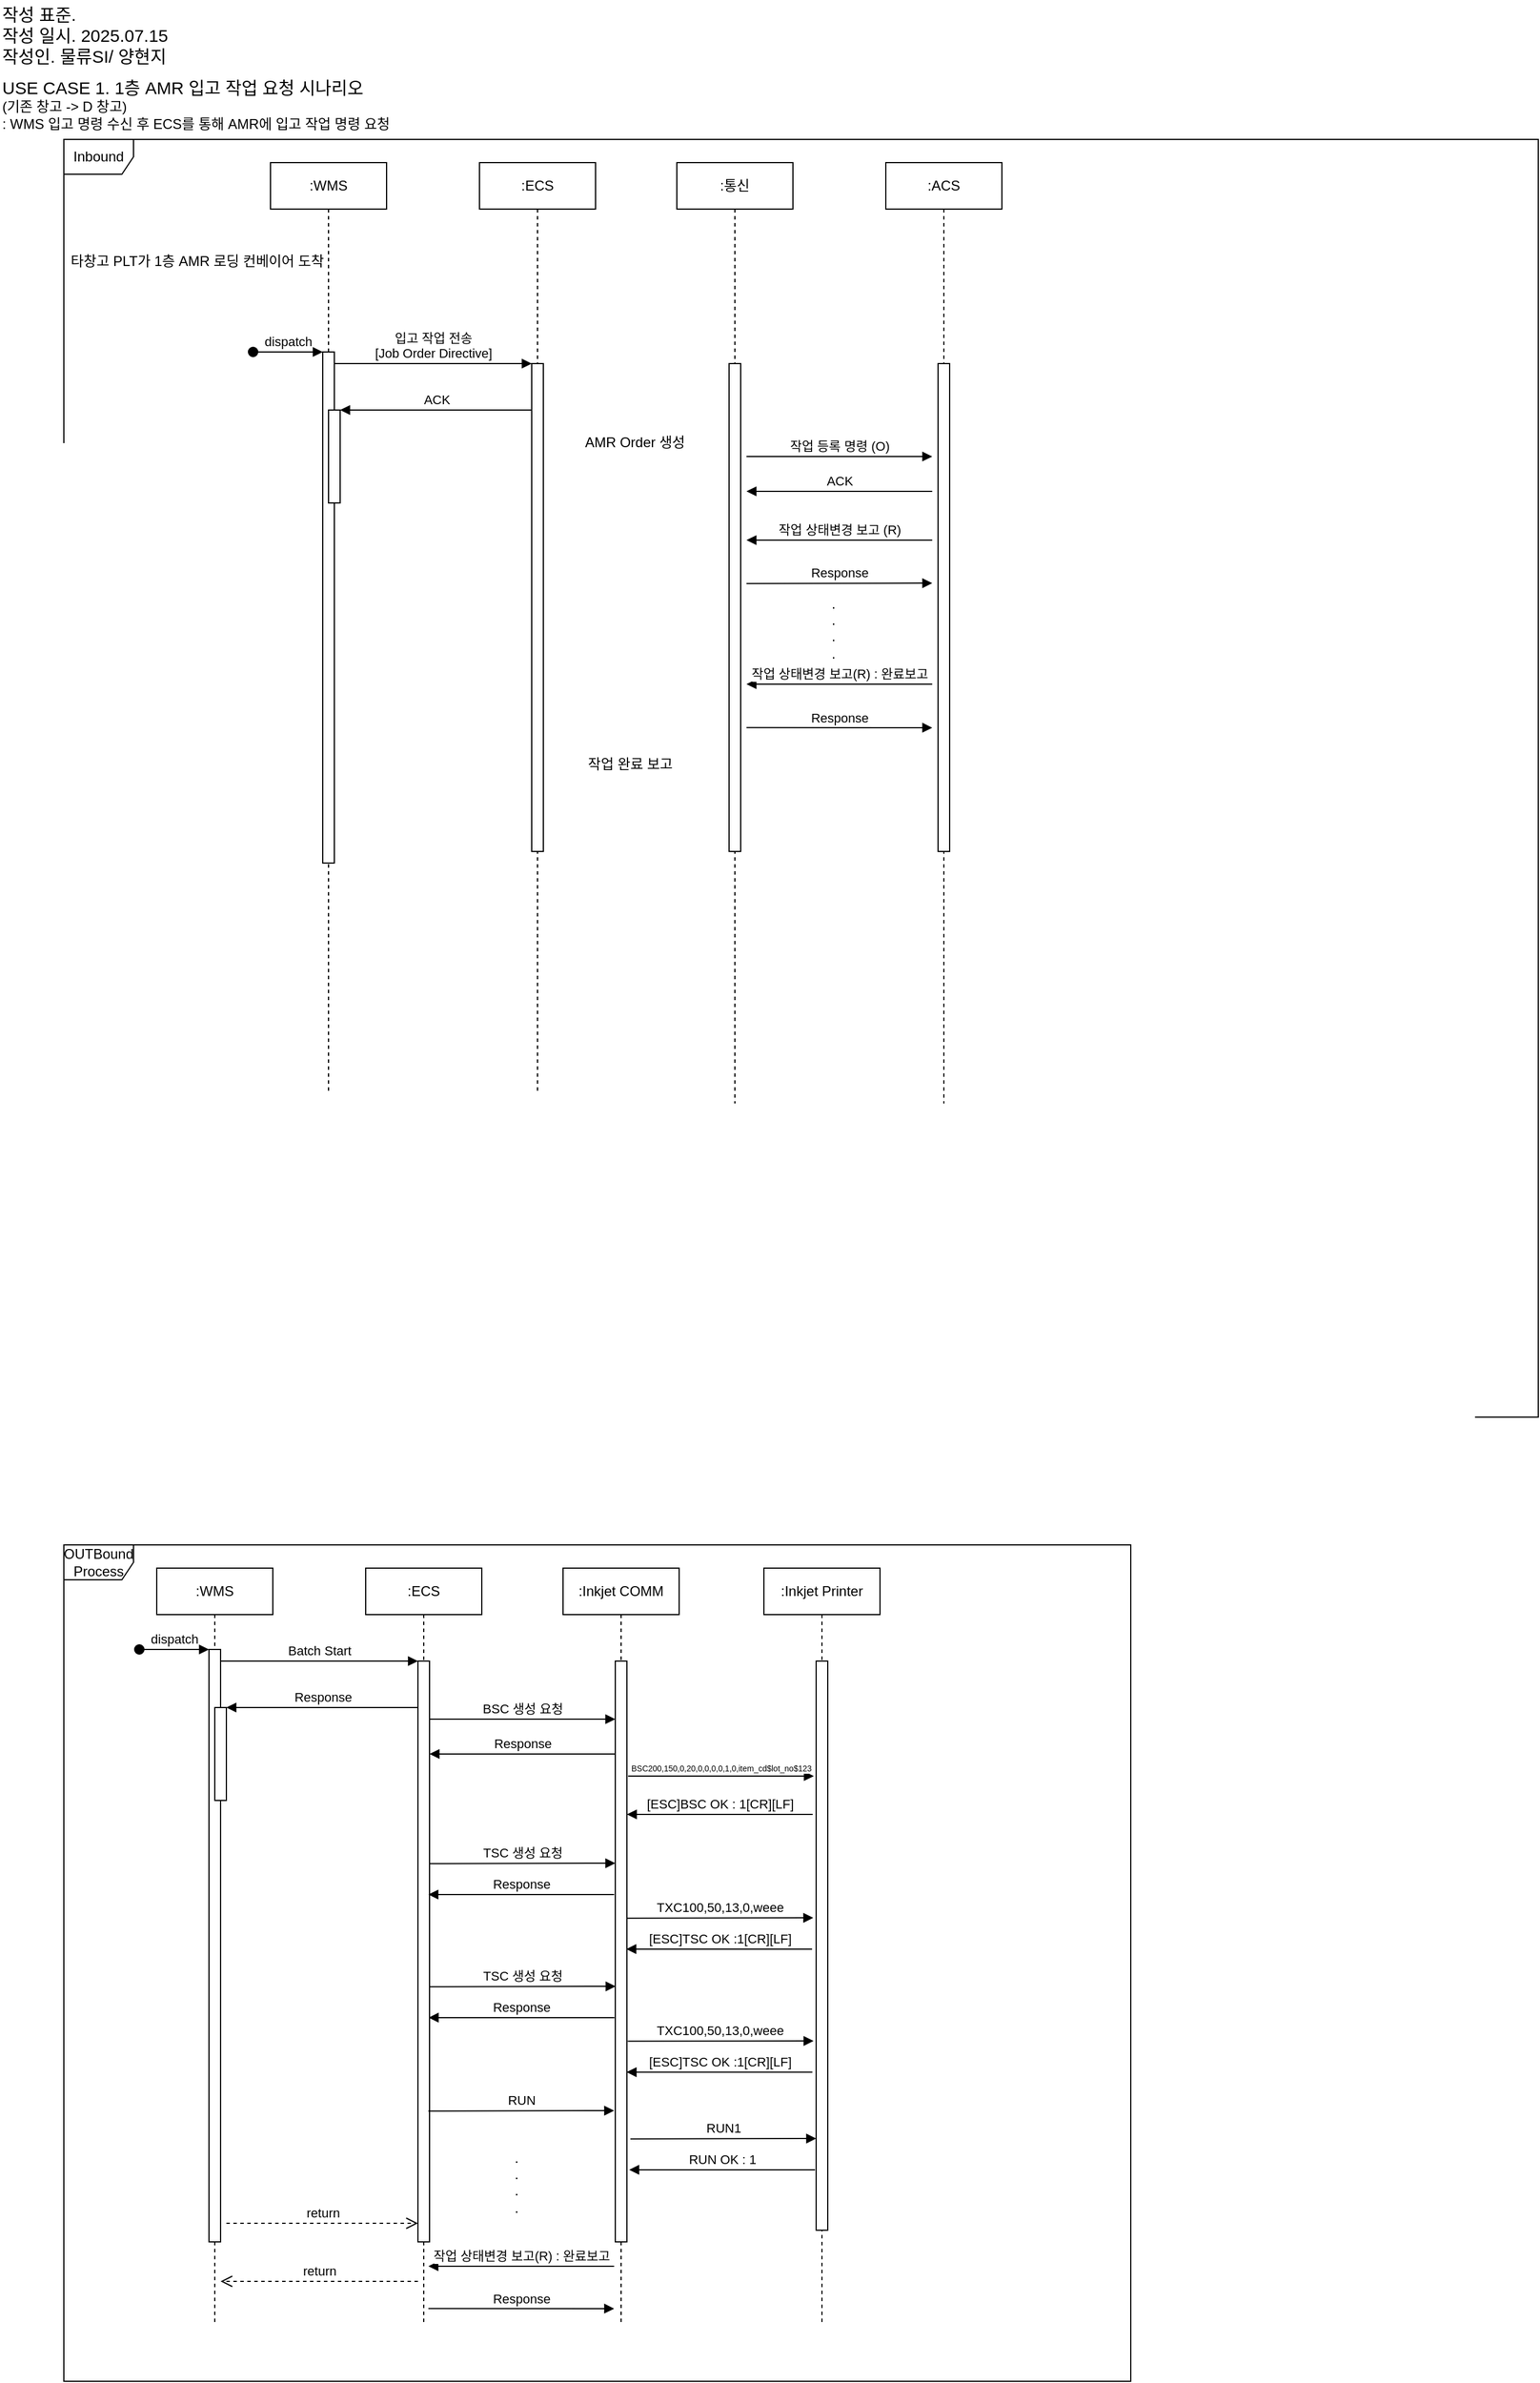 <mxfile version="28.0.7">
  <diagram name="Page-1" id="2YBvvXClWsGukQMizWep">
    <mxGraphModel dx="1084" dy="981" grid="1" gridSize="10" guides="1" tooltips="1" connect="1" arrows="1" fold="1" page="1" pageScale="1" pageWidth="850" pageHeight="1100" math="0" shadow="0">
      <root>
        <mxCell id="0" />
        <mxCell id="1" parent="0" />
        <mxCell id="aM9ryv3xv72pqoxQDRHE-1" value=":WMS" style="shape=umlLifeline;perimeter=lifelinePerimeter;whiteSpace=wrap;html=1;container=0;dropTarget=0;collapsible=0;recursiveResize=0;outlineConnect=0;portConstraint=eastwest;newEdgeStyle={&quot;edgeStyle&quot;:&quot;elbowEdgeStyle&quot;,&quot;elbow&quot;:&quot;vertical&quot;,&quot;curved&quot;:0,&quot;rounded&quot;:0};" parent="1" vertex="1">
          <mxGeometry x="239" y="140" width="100" height="800" as="geometry" />
        </mxCell>
        <mxCell id="aM9ryv3xv72pqoxQDRHE-2" value="" style="html=1;points=[];perimeter=orthogonalPerimeter;outlineConnect=0;targetShapes=umlLifeline;portConstraint=eastwest;newEdgeStyle={&quot;edgeStyle&quot;:&quot;elbowEdgeStyle&quot;,&quot;elbow&quot;:&quot;vertical&quot;,&quot;curved&quot;:0,&quot;rounded&quot;:0};" parent="aM9ryv3xv72pqoxQDRHE-1" vertex="1">
          <mxGeometry x="45" y="163" width="10" height="440" as="geometry" />
        </mxCell>
        <mxCell id="aM9ryv3xv72pqoxQDRHE-3" value="dispatch" style="html=1;verticalAlign=bottom;startArrow=oval;endArrow=block;startSize=8;edgeStyle=elbowEdgeStyle;elbow=vertical;curved=0;rounded=0;" parent="aM9ryv3xv72pqoxQDRHE-1" target="aM9ryv3xv72pqoxQDRHE-2" edge="1">
          <mxGeometry relative="1" as="geometry">
            <mxPoint x="-15" y="163" as="sourcePoint" />
          </mxGeometry>
        </mxCell>
        <mxCell id="aM9ryv3xv72pqoxQDRHE-4" value="" style="html=1;points=[];perimeter=orthogonalPerimeter;outlineConnect=0;targetShapes=umlLifeline;portConstraint=eastwest;newEdgeStyle={&quot;edgeStyle&quot;:&quot;elbowEdgeStyle&quot;,&quot;elbow&quot;:&quot;vertical&quot;,&quot;curved&quot;:0,&quot;rounded&quot;:0};" parent="aM9ryv3xv72pqoxQDRHE-1" vertex="1">
          <mxGeometry x="50" y="213" width="10" height="80" as="geometry" />
        </mxCell>
        <mxCell id="aM9ryv3xv72pqoxQDRHE-5" value=":ECS" style="shape=umlLifeline;perimeter=lifelinePerimeter;whiteSpace=wrap;html=1;container=0;dropTarget=0;collapsible=0;recursiveResize=0;outlineConnect=0;portConstraint=eastwest;newEdgeStyle={&quot;edgeStyle&quot;:&quot;elbowEdgeStyle&quot;,&quot;elbow&quot;:&quot;vertical&quot;,&quot;curved&quot;:0,&quot;rounded&quot;:0};" parent="1" vertex="1">
          <mxGeometry x="419" y="140" width="100" height="800" as="geometry" />
        </mxCell>
        <mxCell id="aM9ryv3xv72pqoxQDRHE-6" value="" style="html=1;points=[];perimeter=orthogonalPerimeter;outlineConnect=0;targetShapes=umlLifeline;portConstraint=eastwest;newEdgeStyle={&quot;edgeStyle&quot;:&quot;elbowEdgeStyle&quot;,&quot;elbow&quot;:&quot;vertical&quot;,&quot;curved&quot;:0,&quot;rounded&quot;:0};" parent="aM9ryv3xv72pqoxQDRHE-5" vertex="1">
          <mxGeometry x="45" y="173" width="10" height="420" as="geometry" />
        </mxCell>
        <mxCell id="aM9ryv3xv72pqoxQDRHE-7" value="입고 작업 전송&lt;div&gt;[Job Order Directive]&lt;/div&gt;" style="html=1;verticalAlign=bottom;endArrow=block;edgeStyle=elbowEdgeStyle;elbow=vertical;curved=0;rounded=0;" parent="1" source="aM9ryv3xv72pqoxQDRHE-2" target="aM9ryv3xv72pqoxQDRHE-6" edge="1">
          <mxGeometry relative="1" as="geometry">
            <mxPoint x="394" y="323" as="sourcePoint" />
            <Array as="points">
              <mxPoint x="379" y="313" />
            </Array>
          </mxGeometry>
        </mxCell>
        <mxCell id="aM9ryv3xv72pqoxQDRHE-9" value="ACK" style="html=1;verticalAlign=bottom;endArrow=block;edgeStyle=elbowEdgeStyle;elbow=vertical;curved=0;rounded=0;" parent="1" source="aM9ryv3xv72pqoxQDRHE-6" target="aM9ryv3xv72pqoxQDRHE-4" edge="1">
          <mxGeometry relative="1" as="geometry">
            <mxPoint x="374" y="353" as="sourcePoint" />
            <Array as="points">
              <mxPoint x="389" y="353" />
            </Array>
          </mxGeometry>
        </mxCell>
        <mxCell id="IH7ZDO6dK_49iUQYEOAa-1" value=":통신" style="shape=umlLifeline;perimeter=lifelinePerimeter;whiteSpace=wrap;html=1;container=0;dropTarget=0;collapsible=0;recursiveResize=0;outlineConnect=0;portConstraint=eastwest;newEdgeStyle={&quot;edgeStyle&quot;:&quot;elbowEdgeStyle&quot;,&quot;elbow&quot;:&quot;vertical&quot;,&quot;curved&quot;:0,&quot;rounded&quot;:0};" parent="1" vertex="1">
          <mxGeometry x="589" y="140" width="100" height="810" as="geometry" />
        </mxCell>
        <mxCell id="IH7ZDO6dK_49iUQYEOAa-2" value="" style="html=1;points=[];perimeter=orthogonalPerimeter;outlineConnect=0;targetShapes=umlLifeline;portConstraint=eastwest;newEdgeStyle={&quot;edgeStyle&quot;:&quot;elbowEdgeStyle&quot;,&quot;elbow&quot;:&quot;vertical&quot;,&quot;curved&quot;:0,&quot;rounded&quot;:0};" parent="IH7ZDO6dK_49iUQYEOAa-1" vertex="1">
          <mxGeometry x="45" y="173" width="10" height="420" as="geometry" />
        </mxCell>
        <mxCell id="IH7ZDO6dK_49iUQYEOAa-10" value="&lt;font style=&quot;font-size: 15px;&quot;&gt;USE CASE 1. 1층 AMR 입고 작업 요청 시나리오&lt;/font&gt;&lt;div&gt;(기존 창고 -&amp;gt; D 창고)&lt;/div&gt;&lt;div&gt;:&lt;span style=&quot;background-color: transparent; color: light-dark(rgb(0, 0, 0), rgb(255, 255, 255));&quot;&gt;&amp;nbsp;WMS 입고 명령 수신 후 ECS를 통해 AMR에 입고 작업 명령 요청&lt;/span&gt;&lt;/div&gt;" style="text;html=1;align=left;verticalAlign=middle;whiteSpace=wrap;rounded=0;" parent="1" vertex="1">
          <mxGeometry x="6" y="60" width="420" height="60" as="geometry" />
        </mxCell>
        <mxCell id="IH7ZDO6dK_49iUQYEOAa-11" value="&lt;span style=&quot;font-size: 15px;&quot;&gt;작성 표준.&amp;nbsp;&lt;/span&gt;&lt;div&gt;&lt;span style=&quot;font-size: 15px;&quot;&gt;작성 일시. 2025.07.15&lt;/span&gt;&lt;/div&gt;&lt;div&gt;&lt;span style=&quot;font-size: 15px;&quot;&gt;작성인. 물류SI/ 양현지&lt;/span&gt;&lt;/div&gt;" style="text;html=1;align=left;verticalAlign=middle;whiteSpace=wrap;rounded=0;" parent="1" vertex="1">
          <mxGeometry x="6" width="420" height="60" as="geometry" />
        </mxCell>
        <mxCell id="IH7ZDO6dK_49iUQYEOAa-13" value="Inbound" style="shape=umlFrame;whiteSpace=wrap;html=1;pointerEvents=0;" parent="1" vertex="1">
          <mxGeometry x="61" y="120" width="1270" height="1100" as="geometry" />
        </mxCell>
        <mxCell id="tQVGiBFU_Dlv3NuEr5qG-1" value="OUTBound Process" style="shape=umlFrame;whiteSpace=wrap;html=1;pointerEvents=0;" parent="1" vertex="1">
          <mxGeometry x="61" y="1330" width="919" height="720" as="geometry" />
        </mxCell>
        <mxCell id="tQVGiBFU_Dlv3NuEr5qG-2" value=":WMS" style="shape=umlLifeline;perimeter=lifelinePerimeter;whiteSpace=wrap;html=1;container=0;dropTarget=0;collapsible=0;recursiveResize=0;outlineConnect=0;portConstraint=eastwest;newEdgeStyle={&quot;edgeStyle&quot;:&quot;elbowEdgeStyle&quot;,&quot;elbow&quot;:&quot;vertical&quot;,&quot;curved&quot;:0,&quot;rounded&quot;:0};" parent="1" vertex="1">
          <mxGeometry x="141" y="1350" width="100" height="650" as="geometry" />
        </mxCell>
        <mxCell id="tQVGiBFU_Dlv3NuEr5qG-3" value="" style="html=1;points=[];perimeter=orthogonalPerimeter;outlineConnect=0;targetShapes=umlLifeline;portConstraint=eastwest;newEdgeStyle={&quot;edgeStyle&quot;:&quot;elbowEdgeStyle&quot;,&quot;elbow&quot;:&quot;vertical&quot;,&quot;curved&quot;:0,&quot;rounded&quot;:0};" parent="tQVGiBFU_Dlv3NuEr5qG-2" vertex="1">
          <mxGeometry x="45" y="70" width="10" height="510" as="geometry" />
        </mxCell>
        <mxCell id="tQVGiBFU_Dlv3NuEr5qG-4" value="dispatch" style="html=1;verticalAlign=bottom;startArrow=oval;endArrow=block;startSize=8;edgeStyle=elbowEdgeStyle;elbow=vertical;curved=0;rounded=0;" parent="tQVGiBFU_Dlv3NuEr5qG-2" target="tQVGiBFU_Dlv3NuEr5qG-3" edge="1">
          <mxGeometry relative="1" as="geometry">
            <mxPoint x="-15" y="70" as="sourcePoint" />
          </mxGeometry>
        </mxCell>
        <mxCell id="tQVGiBFU_Dlv3NuEr5qG-5" value="" style="html=1;points=[];perimeter=orthogonalPerimeter;outlineConnect=0;targetShapes=umlLifeline;portConstraint=eastwest;newEdgeStyle={&quot;edgeStyle&quot;:&quot;elbowEdgeStyle&quot;,&quot;elbow&quot;:&quot;vertical&quot;,&quot;curved&quot;:0,&quot;rounded&quot;:0};" parent="tQVGiBFU_Dlv3NuEr5qG-2" vertex="1">
          <mxGeometry x="50" y="120" width="10" height="80" as="geometry" />
        </mxCell>
        <mxCell id="tQVGiBFU_Dlv3NuEr5qG-6" value=":ECS" style="shape=umlLifeline;perimeter=lifelinePerimeter;whiteSpace=wrap;html=1;container=0;dropTarget=0;collapsible=0;recursiveResize=0;outlineConnect=0;portConstraint=eastwest;newEdgeStyle={&quot;edgeStyle&quot;:&quot;elbowEdgeStyle&quot;,&quot;elbow&quot;:&quot;vertical&quot;,&quot;curved&quot;:0,&quot;rounded&quot;:0};" parent="1" vertex="1">
          <mxGeometry x="321" y="1350" width="100" height="650" as="geometry" />
        </mxCell>
        <mxCell id="tQVGiBFU_Dlv3NuEr5qG-7" value="" style="html=1;points=[];perimeter=orthogonalPerimeter;outlineConnect=0;targetShapes=umlLifeline;portConstraint=eastwest;newEdgeStyle={&quot;edgeStyle&quot;:&quot;elbowEdgeStyle&quot;,&quot;elbow&quot;:&quot;vertical&quot;,&quot;curved&quot;:0,&quot;rounded&quot;:0};" parent="tQVGiBFU_Dlv3NuEr5qG-6" vertex="1">
          <mxGeometry x="45" y="80" width="10" height="500" as="geometry" />
        </mxCell>
        <mxCell id="tQVGiBFU_Dlv3NuEr5qG-8" value="Batch Start" style="html=1;verticalAlign=bottom;endArrow=block;edgeStyle=elbowEdgeStyle;elbow=vertical;curved=0;rounded=0;" parent="1" source="tQVGiBFU_Dlv3NuEr5qG-3" target="tQVGiBFU_Dlv3NuEr5qG-7" edge="1">
          <mxGeometry relative="1" as="geometry">
            <mxPoint x="296" y="1440" as="sourcePoint" />
            <Array as="points">
              <mxPoint x="281" y="1430" />
            </Array>
          </mxGeometry>
        </mxCell>
        <mxCell id="tQVGiBFU_Dlv3NuEr5qG-9" value="return" style="html=1;verticalAlign=bottom;endArrow=open;dashed=1;endSize=8;edgeStyle=elbowEdgeStyle;elbow=vertical;curved=0;rounded=0;" parent="1" edge="1">
          <mxGeometry relative="1" as="geometry">
            <mxPoint x="196" y="1964" as="targetPoint" />
            <Array as="points">
              <mxPoint x="291" y="1964" />
            </Array>
            <mxPoint x="366" y="1964" as="sourcePoint" />
          </mxGeometry>
        </mxCell>
        <mxCell id="tQVGiBFU_Dlv3NuEr5qG-10" value="Response" style="html=1;verticalAlign=bottom;endArrow=block;edgeStyle=elbowEdgeStyle;elbow=vertical;curved=0;rounded=0;" parent="1" source="tQVGiBFU_Dlv3NuEr5qG-7" target="tQVGiBFU_Dlv3NuEr5qG-5" edge="1">
          <mxGeometry relative="1" as="geometry">
            <mxPoint x="276" y="1470" as="sourcePoint" />
            <Array as="points">
              <mxPoint x="291" y="1470" />
            </Array>
          </mxGeometry>
        </mxCell>
        <mxCell id="tQVGiBFU_Dlv3NuEr5qG-11" value="return" style="html=1;verticalAlign=bottom;endArrow=open;dashed=1;endSize=8;edgeStyle=elbowEdgeStyle;elbow=vertical;curved=0;rounded=0;" parent="1" edge="1">
          <mxGeometry relative="1" as="geometry">
            <mxPoint x="366" y="1914" as="targetPoint" />
            <Array as="points">
              <mxPoint x="281" y="1914" />
            </Array>
            <mxPoint x="201" y="1914" as="sourcePoint" />
          </mxGeometry>
        </mxCell>
        <mxCell id="tQVGiBFU_Dlv3NuEr5qG-12" value=":Inkjet COMM" style="shape=umlLifeline;perimeter=lifelinePerimeter;whiteSpace=wrap;html=1;container=0;dropTarget=0;collapsible=0;recursiveResize=0;outlineConnect=0;portConstraint=eastwest;newEdgeStyle={&quot;edgeStyle&quot;:&quot;elbowEdgeStyle&quot;,&quot;elbow&quot;:&quot;vertical&quot;,&quot;curved&quot;:0,&quot;rounded&quot;:0};" parent="1" vertex="1">
          <mxGeometry x="491" y="1350" width="100" height="650" as="geometry" />
        </mxCell>
        <mxCell id="tQVGiBFU_Dlv3NuEr5qG-13" value="" style="html=1;points=[];perimeter=orthogonalPerimeter;outlineConnect=0;targetShapes=umlLifeline;portConstraint=eastwest;newEdgeStyle={&quot;edgeStyle&quot;:&quot;elbowEdgeStyle&quot;,&quot;elbow&quot;:&quot;vertical&quot;,&quot;curved&quot;:0,&quot;rounded&quot;:0};" parent="tQVGiBFU_Dlv3NuEr5qG-12" vertex="1">
          <mxGeometry x="45" y="80" width="10" height="500" as="geometry" />
        </mxCell>
        <mxCell id="tQVGiBFU_Dlv3NuEr5qG-14" value="BSC 생성 요청" style="html=1;verticalAlign=bottom;endArrow=block;edgeStyle=elbowEdgeStyle;elbow=vertical;curved=0;rounded=0;" parent="1" source="tQVGiBFU_Dlv3NuEr5qG-7" target="tQVGiBFU_Dlv3NuEr5qG-13" edge="1">
          <mxGeometry relative="1" as="geometry">
            <mxPoint x="371" y="1480" as="sourcePoint" />
            <Array as="points">
              <mxPoint x="456" y="1480" />
            </Array>
            <mxPoint x="501" y="1480" as="targetPoint" />
          </mxGeometry>
        </mxCell>
        <mxCell id="tQVGiBFU_Dlv3NuEr5qG-15" value="Response" style="html=1;verticalAlign=bottom;endArrow=block;edgeStyle=elbowEdgeStyle;elbow=vertical;curved=0;rounded=0;" parent="1" source="tQVGiBFU_Dlv3NuEr5qG-13" target="tQVGiBFU_Dlv3NuEr5qG-7" edge="1">
          <mxGeometry relative="1" as="geometry">
            <mxPoint x="501" y="1470" as="sourcePoint" />
            <Array as="points">
              <mxPoint x="531" y="1510" />
            </Array>
            <mxPoint x="661" y="1470" as="targetPoint" />
          </mxGeometry>
        </mxCell>
        <mxCell id="tQVGiBFU_Dlv3NuEr5qG-17" value="TSC 생성 요청" style="html=1;verticalAlign=bottom;endArrow=block;edgeStyle=elbowEdgeStyle;elbow=vertical;curved=0;rounded=0;" parent="1" edge="1">
          <mxGeometry relative="1" as="geometry">
            <mxPoint x="376" y="1604.41" as="sourcePoint" />
            <Array as="points" />
            <mxPoint x="536" y="1604.059" as="targetPoint" />
          </mxGeometry>
        </mxCell>
        <mxCell id="tQVGiBFU_Dlv3NuEr5qG-18" value=".&lt;div&gt;.&lt;/div&gt;&lt;div&gt;.&lt;/div&gt;&lt;div&gt;.&lt;/div&gt;&lt;div&gt;&lt;br&gt;&lt;/div&gt;" style="text;html=1;align=center;verticalAlign=middle;whiteSpace=wrap;rounded=0;" parent="1" vertex="1">
          <mxGeometry x="421" y="1871" width="60" height="30" as="geometry" />
        </mxCell>
        <mxCell id="tQVGiBFU_Dlv3NuEr5qG-19" value="작업 상태변경 보고(R) : 완료보고" style="html=1;verticalAlign=bottom;endArrow=block;edgeStyle=elbowEdgeStyle;elbow=vertical;curved=0;rounded=0;" parent="1" edge="1">
          <mxGeometry relative="1" as="geometry">
            <mxPoint x="535" y="1951" as="sourcePoint" />
            <Array as="points">
              <mxPoint x="530" y="1951" />
            </Array>
            <mxPoint x="375" y="1951" as="targetPoint" />
          </mxGeometry>
        </mxCell>
        <mxCell id="tQVGiBFU_Dlv3NuEr5qG-20" value="Response" style="html=1;verticalAlign=bottom;endArrow=block;edgeStyle=elbowEdgeStyle;elbow=vertical;curved=0;rounded=0;" parent="1" edge="1">
          <mxGeometry relative="1" as="geometry">
            <mxPoint x="375" y="1987.41" as="sourcePoint" />
            <Array as="points" />
            <mxPoint x="535" y="1988" as="targetPoint" />
          </mxGeometry>
        </mxCell>
        <mxCell id="pExp2yBgOml2F_YhT2pm-1" value=":ACS" style="shape=umlLifeline;perimeter=lifelinePerimeter;whiteSpace=wrap;html=1;container=0;dropTarget=0;collapsible=0;recursiveResize=0;outlineConnect=0;portConstraint=eastwest;newEdgeStyle={&quot;edgeStyle&quot;:&quot;elbowEdgeStyle&quot;,&quot;elbow&quot;:&quot;vertical&quot;,&quot;curved&quot;:0,&quot;rounded&quot;:0};" parent="1" vertex="1">
          <mxGeometry x="769" y="140" width="100" height="810" as="geometry" />
        </mxCell>
        <mxCell id="pExp2yBgOml2F_YhT2pm-2" value="" style="html=1;points=[];perimeter=orthogonalPerimeter;outlineConnect=0;targetShapes=umlLifeline;portConstraint=eastwest;newEdgeStyle={&quot;edgeStyle&quot;:&quot;elbowEdgeStyle&quot;,&quot;elbow&quot;:&quot;vertical&quot;,&quot;curved&quot;:0,&quot;rounded&quot;:0};" parent="pExp2yBgOml2F_YhT2pm-1" vertex="1">
          <mxGeometry x="45" y="173" width="10" height="420" as="geometry" />
        </mxCell>
        <mxCell id="OlaLoDoMhph_oevRrQ5f-1" value="작업 등록 명령 (O)" style="html=1;verticalAlign=bottom;endArrow=block;edgeStyle=elbowEdgeStyle;elbow=vertical;curved=0;rounded=0;" parent="1" edge="1">
          <mxGeometry relative="1" as="geometry">
            <mxPoint x="649" y="393" as="sourcePoint" />
            <Array as="points">
              <mxPoint x="729" y="393" />
            </Array>
            <mxPoint x="809" y="393" as="targetPoint" />
          </mxGeometry>
        </mxCell>
        <mxCell id="OlaLoDoMhph_oevRrQ5f-2" value="ACK" style="html=1;verticalAlign=bottom;endArrow=block;edgeStyle=elbowEdgeStyle;elbow=vertical;curved=0;rounded=0;" parent="1" edge="1">
          <mxGeometry relative="1" as="geometry">
            <mxPoint x="809" y="423" as="sourcePoint" />
            <Array as="points">
              <mxPoint x="804" y="423" />
            </Array>
            <mxPoint x="649" y="423" as="targetPoint" />
          </mxGeometry>
        </mxCell>
        <mxCell id="OlaLoDoMhph_oevRrQ5f-3" value="작업 상태변경 보고 (R)" style="html=1;verticalAlign=bottom;endArrow=block;edgeStyle=elbowEdgeStyle;elbow=vertical;curved=0;rounded=0;" parent="1" edge="1">
          <mxGeometry relative="1" as="geometry">
            <mxPoint x="809" y="465" as="sourcePoint" />
            <Array as="points">
              <mxPoint x="804" y="465" />
            </Array>
            <mxPoint x="649" y="465" as="targetPoint" />
          </mxGeometry>
        </mxCell>
        <mxCell id="OlaLoDoMhph_oevRrQ5f-4" value="Response" style="html=1;verticalAlign=bottom;endArrow=block;edgeStyle=elbowEdgeStyle;elbow=vertical;curved=0;rounded=0;" parent="1" edge="1">
          <mxGeometry relative="1" as="geometry">
            <mxPoint x="649" y="502.41" as="sourcePoint" />
            <Array as="points" />
            <mxPoint x="809" y="502" as="targetPoint" />
          </mxGeometry>
        </mxCell>
        <mxCell id="OlaLoDoMhph_oevRrQ5f-5" value=".&lt;div&gt;.&lt;/div&gt;&lt;div&gt;.&lt;/div&gt;&lt;div&gt;.&lt;/div&gt;&lt;div&gt;&lt;br&gt;&lt;/div&gt;" style="text;html=1;align=center;verticalAlign=middle;whiteSpace=wrap;rounded=0;" parent="1" vertex="1">
          <mxGeometry x="694" y="533" width="60" height="30" as="geometry" />
        </mxCell>
        <mxCell id="OlaLoDoMhph_oevRrQ5f-6" value="작업 상태변경 보고(R) : 완료보고" style="html=1;verticalAlign=bottom;endArrow=block;edgeStyle=elbowEdgeStyle;elbow=vertical;curved=0;rounded=0;" parent="1" edge="1">
          <mxGeometry relative="1" as="geometry">
            <mxPoint x="809" y="589" as="sourcePoint" />
            <Array as="points">
              <mxPoint x="804" y="589" />
            </Array>
            <mxPoint x="649" y="589" as="targetPoint" />
          </mxGeometry>
        </mxCell>
        <mxCell id="OlaLoDoMhph_oevRrQ5f-7" value="Response" style="html=1;verticalAlign=bottom;endArrow=block;edgeStyle=elbowEdgeStyle;elbow=vertical;curved=0;rounded=0;" parent="1" edge="1">
          <mxGeometry relative="1" as="geometry">
            <mxPoint x="649" y="626.41" as="sourcePoint" />
            <Array as="points" />
            <mxPoint x="809" y="627" as="targetPoint" />
          </mxGeometry>
        </mxCell>
        <mxCell id="gpRMeTeXtkMMSHT_r7U4-1" value="AMR Order 생성" style="text;html=1;align=center;verticalAlign=middle;whiteSpace=wrap;rounded=0;" parent="1" vertex="1">
          <mxGeometry x="488" y="366" width="130" height="30" as="geometry" />
        </mxCell>
        <mxCell id="gpRMeTeXtkMMSHT_r7U4-2" value="작업 완료 보고" style="text;html=1;align=center;verticalAlign=middle;whiteSpace=wrap;rounded=0;" parent="1" vertex="1">
          <mxGeometry x="484" y="643" width="130" height="30" as="geometry" />
        </mxCell>
        <mxCell id="i2b4jfn81xa2IGhGIVLi-1" value=":Inkjet Printer" style="shape=umlLifeline;perimeter=lifelinePerimeter;whiteSpace=wrap;html=1;container=0;dropTarget=0;collapsible=0;recursiveResize=0;outlineConnect=0;portConstraint=eastwest;newEdgeStyle={&quot;edgeStyle&quot;:&quot;elbowEdgeStyle&quot;,&quot;elbow&quot;:&quot;vertical&quot;,&quot;curved&quot;:0,&quot;rounded&quot;:0};" parent="1" vertex="1">
          <mxGeometry x="664" y="1350" width="100" height="650" as="geometry" />
        </mxCell>
        <mxCell id="i2b4jfn81xa2IGhGIVLi-2" value="" style="html=1;points=[];perimeter=orthogonalPerimeter;outlineConnect=0;targetShapes=umlLifeline;portConstraint=eastwest;newEdgeStyle={&quot;edgeStyle&quot;:&quot;elbowEdgeStyle&quot;,&quot;elbow&quot;:&quot;vertical&quot;,&quot;curved&quot;:0,&quot;rounded&quot;:0};" parent="i2b4jfn81xa2IGhGIVLi-1" vertex="1">
          <mxGeometry x="45" y="80" width="10" height="490" as="geometry" />
        </mxCell>
        <mxCell id="i2b4jfn81xa2IGhGIVLi-3" value="BSC200,150,0,20,0,0,0,0,1,0,item_cd$lot_no$123" style="html=1;verticalAlign=bottom;endArrow=block;edgeStyle=elbowEdgeStyle;elbow=vertical;curved=0;rounded=0;fontSize=7;" parent="1" edge="1">
          <mxGeometry relative="1" as="geometry">
            <mxPoint x="547" y="1529" as="sourcePoint" />
            <Array as="points">
              <mxPoint x="627" y="1529" />
            </Array>
            <mxPoint x="707" y="1529" as="targetPoint" />
            <mxPoint as="offset" />
          </mxGeometry>
        </mxCell>
        <mxCell id="i2b4jfn81xa2IGhGIVLi-4" value="[ESC]BSC OK : 1[CR][LF]" style="html=1;verticalAlign=bottom;endArrow=block;edgeStyle=elbowEdgeStyle;elbow=vertical;curved=0;rounded=0;" parent="1" edge="1">
          <mxGeometry relative="1" as="geometry">
            <mxPoint x="706" y="1562" as="sourcePoint" />
            <Array as="points">
              <mxPoint x="701" y="1562" />
            </Array>
            <mxPoint x="546" y="1562" as="targetPoint" />
          </mxGeometry>
        </mxCell>
        <mxCell id="i2b4jfn81xa2IGhGIVLi-5" value="Response" style="html=1;verticalAlign=bottom;endArrow=block;edgeStyle=elbowEdgeStyle;elbow=vertical;curved=0;rounded=0;" parent="1" edge="1">
          <mxGeometry relative="1" as="geometry">
            <mxPoint x="535" y="1631" as="sourcePoint" />
            <Array as="points">
              <mxPoint x="530" y="1631" />
            </Array>
            <mxPoint x="375" y="1631" as="targetPoint" />
          </mxGeometry>
        </mxCell>
        <mxCell id="i2b4jfn81xa2IGhGIVLi-6" value="TXC100,50,13,0,weee" style="html=1;verticalAlign=bottom;endArrow=block;edgeStyle=elbowEdgeStyle;elbow=vertical;curved=0;rounded=0;" parent="1" edge="1">
          <mxGeometry relative="1" as="geometry">
            <mxPoint x="546.5" y="1651.351" as="sourcePoint" />
            <Array as="points" />
            <mxPoint x="706.5" y="1651" as="targetPoint" />
          </mxGeometry>
        </mxCell>
        <mxCell id="i2b4jfn81xa2IGhGIVLi-7" value="[ESC]TSC OK :1[CR][LF]" style="html=1;verticalAlign=bottom;endArrow=block;edgeStyle=elbowEdgeStyle;elbow=vertical;curved=0;rounded=0;" parent="1" edge="1">
          <mxGeometry relative="1" as="geometry">
            <mxPoint x="705.5" y="1677.941" as="sourcePoint" />
            <Array as="points">
              <mxPoint x="700.5" y="1677.941" />
            </Array>
            <mxPoint x="545.5" y="1677.941" as="targetPoint" />
          </mxGeometry>
        </mxCell>
        <mxCell id="i2b4jfn81xa2IGhGIVLi-9" value="TSC 생성 요청" style="html=1;verticalAlign=bottom;endArrow=block;edgeStyle=elbowEdgeStyle;elbow=vertical;curved=0;rounded=0;" parent="1" edge="1">
          <mxGeometry relative="1" as="geometry">
            <mxPoint x="376.25" y="1710.351" as="sourcePoint" />
            <Array as="points" />
            <mxPoint x="536.25" y="1710" as="targetPoint" />
          </mxGeometry>
        </mxCell>
        <mxCell id="i2b4jfn81xa2IGhGIVLi-10" value="Response" style="html=1;verticalAlign=bottom;endArrow=block;edgeStyle=elbowEdgeStyle;elbow=vertical;curved=0;rounded=0;" parent="1" edge="1">
          <mxGeometry relative="1" as="geometry">
            <mxPoint x="535.25" y="1736.941" as="sourcePoint" />
            <Array as="points">
              <mxPoint x="530.25" y="1736.941" />
            </Array>
            <mxPoint x="375.25" y="1736.941" as="targetPoint" />
          </mxGeometry>
        </mxCell>
        <mxCell id="i2b4jfn81xa2IGhGIVLi-11" value="TXC100,50,13,0,weee" style="html=1;verticalAlign=bottom;endArrow=block;edgeStyle=elbowEdgeStyle;elbow=vertical;curved=0;rounded=0;" parent="1" edge="1">
          <mxGeometry relative="1" as="geometry">
            <mxPoint x="546.75" y="1757.292" as="sourcePoint" />
            <Array as="points" />
            <mxPoint x="706.75" y="1756.941" as="targetPoint" />
          </mxGeometry>
        </mxCell>
        <mxCell id="i2b4jfn81xa2IGhGIVLi-12" value="[ESC]TSC OK :1[CR][LF]" style="html=1;verticalAlign=bottom;endArrow=block;edgeStyle=elbowEdgeStyle;elbow=vertical;curved=0;rounded=0;" parent="1" edge="1">
          <mxGeometry relative="1" as="geometry">
            <mxPoint x="705.75" y="1783.882" as="sourcePoint" />
            <Array as="points">
              <mxPoint x="700.75" y="1783.882" />
            </Array>
            <mxPoint x="545.75" y="1783.882" as="targetPoint" />
          </mxGeometry>
        </mxCell>
        <mxCell id="i2b4jfn81xa2IGhGIVLi-15" value="RUN" style="html=1;verticalAlign=bottom;endArrow=block;edgeStyle=elbowEdgeStyle;elbow=vertical;curved=0;rounded=0;" parent="1" edge="1">
          <mxGeometry relative="1" as="geometry">
            <mxPoint x="375" y="1817.351" as="sourcePoint" />
            <Array as="points" />
            <mxPoint x="535" y="1817" as="targetPoint" />
          </mxGeometry>
        </mxCell>
        <mxCell id="i2b4jfn81xa2IGhGIVLi-16" value="RUN1" style="html=1;verticalAlign=bottom;endArrow=block;edgeStyle=elbowEdgeStyle;elbow=vertical;curved=0;rounded=0;" parent="1" edge="1">
          <mxGeometry x="-0.002" relative="1" as="geometry">
            <mxPoint x="549" y="1841.351" as="sourcePoint" />
            <Array as="points" />
            <mxPoint x="709" y="1841" as="targetPoint" />
            <mxPoint as="offset" />
          </mxGeometry>
        </mxCell>
        <mxCell id="i2b4jfn81xa2IGhGIVLi-17" value="&lt;div&gt;RUN OK : 1&lt;/div&gt;" style="html=1;verticalAlign=bottom;endArrow=block;edgeStyle=elbowEdgeStyle;elbow=vertical;curved=0;rounded=0;" parent="1" edge="1">
          <mxGeometry relative="1" as="geometry">
            <mxPoint x="708" y="1867.941" as="sourcePoint" />
            <Array as="points">
              <mxPoint x="703" y="1867.941" />
            </Array>
            <mxPoint x="548" y="1867.941" as="targetPoint" />
          </mxGeometry>
        </mxCell>
        <mxCell id="8ONn0MSy6F0JRrrAlXM9-1" value="타창고 PLT가 1층 AMR 로딩 컨베이어 도착" style="text;html=1;align=center;verticalAlign=middle;whiteSpace=wrap;rounded=0;" vertex="1" parent="1">
          <mxGeometry x="61" y="210" width="230" height="30" as="geometry" />
        </mxCell>
      </root>
    </mxGraphModel>
  </diagram>
</mxfile>
